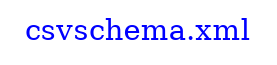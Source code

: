 digraph n0 {
fontcolor="blue"
remincross="true"
label="csvschema.xml"
subgraph cluster {
label="model"
}
}
